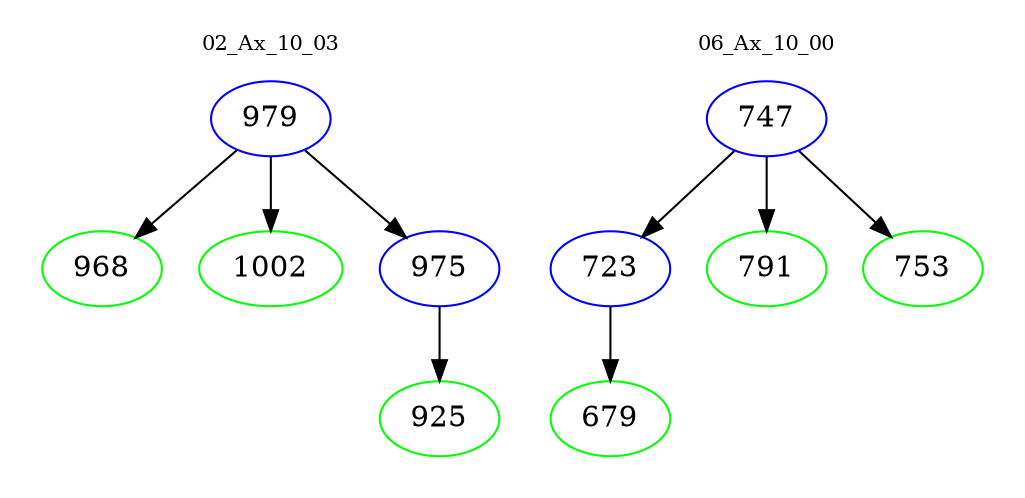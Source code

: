 digraph{
subgraph cluster_0 {
color = white
label = "02_Ax_10_03";
fontsize=10;
T0_979 [label="979", color="blue"]
T0_979 -> T0_968 [color="black"]
T0_968 [label="968", color="green"]
T0_979 -> T0_1002 [color="black"]
T0_1002 [label="1002", color="green"]
T0_979 -> T0_975 [color="black"]
T0_975 [label="975", color="blue"]
T0_975 -> T0_925 [color="black"]
T0_925 [label="925", color="green"]
}
subgraph cluster_1 {
color = white
label = "06_Ax_10_00";
fontsize=10;
T1_747 [label="747", color="blue"]
T1_747 -> T1_723 [color="black"]
T1_723 [label="723", color="blue"]
T1_723 -> T1_679 [color="black"]
T1_679 [label="679", color="green"]
T1_747 -> T1_791 [color="black"]
T1_791 [label="791", color="green"]
T1_747 -> T1_753 [color="black"]
T1_753 [label="753", color="green"]
}
}
